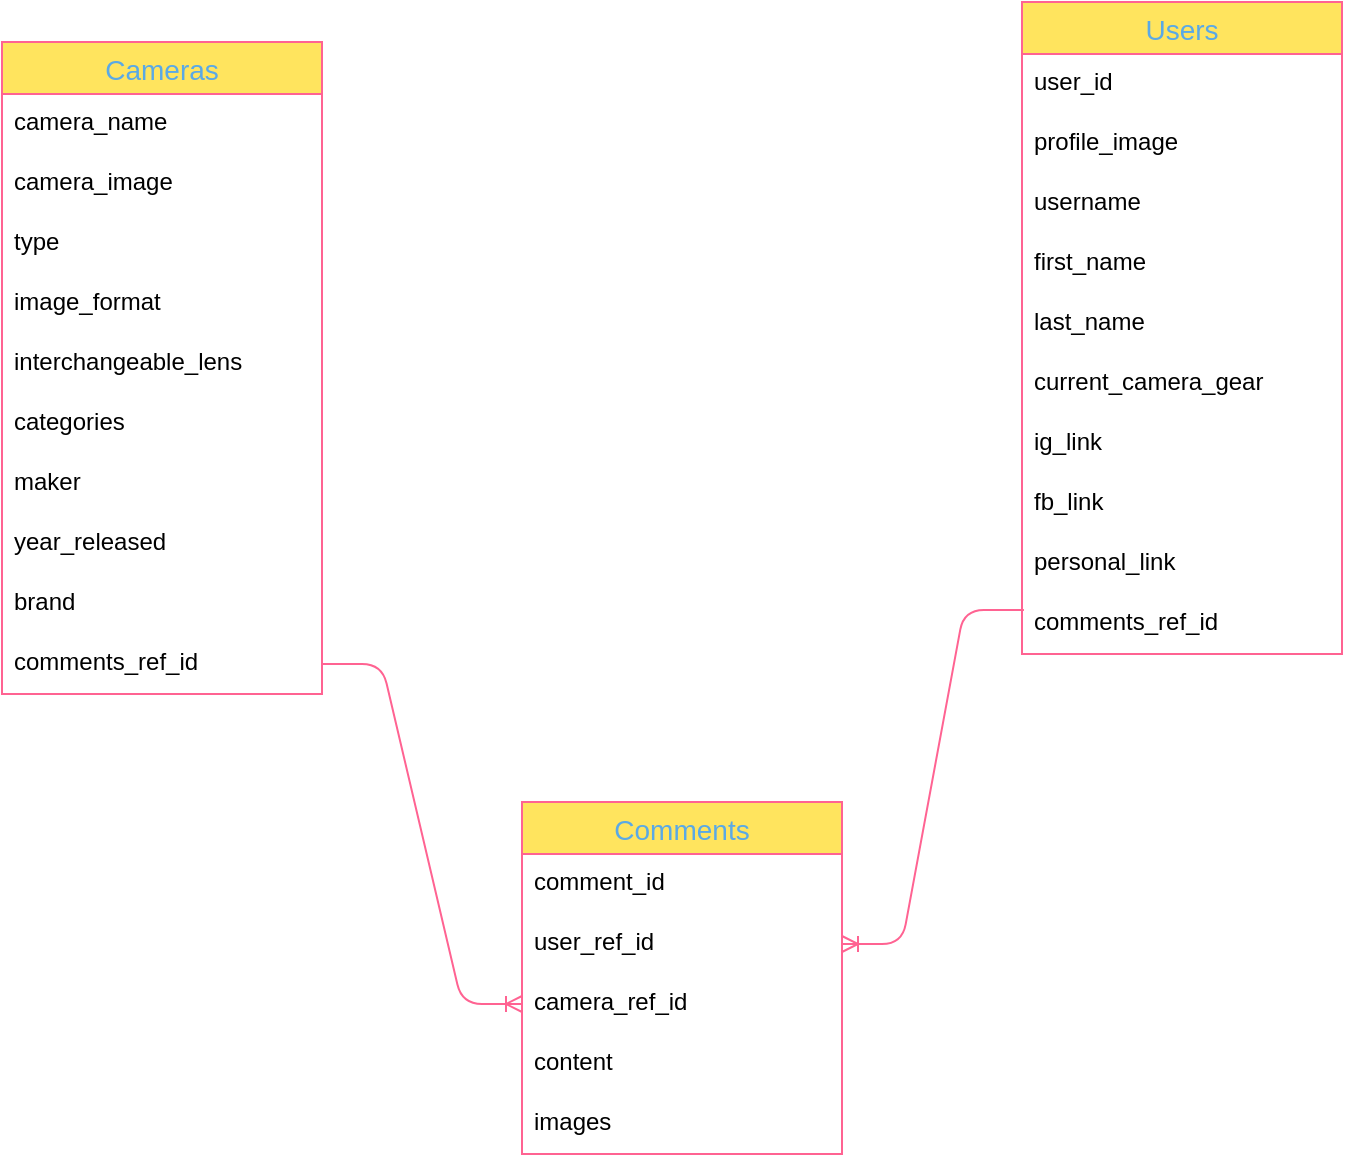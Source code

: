 <mxfile version="15.1.0" type="device"><diagram id="72NEtVxB1My8zaFNVAuz" name="Page-1"><mxGraphModel dx="1225" dy="1049" grid="1" gridSize="10" guides="1" tooltips="1" connect="1" arrows="1" fold="1" page="1" pageScale="1" pageWidth="850" pageHeight="1100" math="0" shadow="0"><root><mxCell id="0"/><mxCell id="1" parent="0"/><mxCell id="L3WGDCVmiGivu_7MkVTu-1" value="Comments" style="swimlane;fontStyle=0;childLayout=stackLayout;horizontal=1;startSize=26;horizontalStack=0;resizeParent=1;resizeParentMax=0;resizeLast=0;collapsible=1;marginBottom=0;align=center;fontSize=14;rounded=0;sketch=0;fontColor=#5AA9E6;strokeColor=#FF6392;fillColor=#FFE45E;" vertex="1" parent="1"><mxGeometry x="360" y="560" width="160" height="176" as="geometry"/></mxCell><mxCell id="L3WGDCVmiGivu_7MkVTu-2" value="comment_id" style="text;strokeColor=none;fillColor=none;spacingLeft=4;spacingRight=4;overflow=hidden;rotatable=0;points=[[0,0.5],[1,0.5]];portConstraint=eastwest;fontSize=12;" vertex="1" parent="L3WGDCVmiGivu_7MkVTu-1"><mxGeometry y="26" width="160" height="30" as="geometry"/></mxCell><mxCell id="L3WGDCVmiGivu_7MkVTu-3" value="user_ref_id" style="text;strokeColor=none;fillColor=none;spacingLeft=4;spacingRight=4;overflow=hidden;rotatable=0;points=[[0,0.5],[1,0.5]];portConstraint=eastwest;fontSize=12;" vertex="1" parent="L3WGDCVmiGivu_7MkVTu-1"><mxGeometry y="56" width="160" height="30" as="geometry"/></mxCell><mxCell id="L3WGDCVmiGivu_7MkVTu-22" value="camera_ref_id" style="text;strokeColor=none;fillColor=none;spacingLeft=4;spacingRight=4;overflow=hidden;rotatable=0;points=[[0,0.5],[1,0.5]];portConstraint=eastwest;fontSize=12;" vertex="1" parent="L3WGDCVmiGivu_7MkVTu-1"><mxGeometry y="86" width="160" height="30" as="geometry"/></mxCell><mxCell id="L3WGDCVmiGivu_7MkVTu-4" value="content" style="text;strokeColor=none;fillColor=none;spacingLeft=4;spacingRight=4;overflow=hidden;rotatable=0;points=[[0,0.5],[1,0.5]];portConstraint=eastwest;fontSize=12;" vertex="1" parent="L3WGDCVmiGivu_7MkVTu-1"><mxGeometry y="116" width="160" height="30" as="geometry"/></mxCell><mxCell id="L3WGDCVmiGivu_7MkVTu-21" value="images" style="text;strokeColor=none;fillColor=none;spacingLeft=4;spacingRight=4;overflow=hidden;rotatable=0;points=[[0,0.5],[1,0.5]];portConstraint=eastwest;fontSize=12;" vertex="1" parent="L3WGDCVmiGivu_7MkVTu-1"><mxGeometry y="146" width="160" height="30" as="geometry"/></mxCell><mxCell id="L3WGDCVmiGivu_7MkVTu-5" value="Cameras" style="swimlane;fontStyle=0;childLayout=stackLayout;horizontal=1;startSize=26;horizontalStack=0;resizeParent=1;resizeParentMax=0;resizeLast=0;collapsible=1;marginBottom=0;align=center;fontSize=14;rounded=0;sketch=0;fontColor=#5AA9E6;strokeColor=#FF6392;fillColor=#FFE45E;" vertex="1" parent="1"><mxGeometry x="100" y="180" width="160" height="326" as="geometry"/></mxCell><mxCell id="L3WGDCVmiGivu_7MkVTu-6" value="camera_name" style="text;strokeColor=none;fillColor=none;spacingLeft=4;spacingRight=4;overflow=hidden;rotatable=0;points=[[0,0.5],[1,0.5]];portConstraint=eastwest;fontSize=12;" vertex="1" parent="L3WGDCVmiGivu_7MkVTu-5"><mxGeometry y="26" width="160" height="30" as="geometry"/></mxCell><mxCell id="L3WGDCVmiGivu_7MkVTu-8" value="camera_image" style="text;strokeColor=none;fillColor=none;spacingLeft=4;spacingRight=4;overflow=hidden;rotatable=0;points=[[0,0.5],[1,0.5]];portConstraint=eastwest;fontSize=12;" vertex="1" parent="L3WGDCVmiGivu_7MkVTu-5"><mxGeometry y="56" width="160" height="30" as="geometry"/></mxCell><mxCell id="L3WGDCVmiGivu_7MkVTu-7" value="type" style="text;strokeColor=none;fillColor=none;spacingLeft=4;spacingRight=4;overflow=hidden;rotatable=0;points=[[0,0.5],[1,0.5]];portConstraint=eastwest;fontSize=12;" vertex="1" parent="L3WGDCVmiGivu_7MkVTu-5"><mxGeometry y="86" width="160" height="30" as="geometry"/></mxCell><mxCell id="L3WGDCVmiGivu_7MkVTu-23" value="image_format" style="text;strokeColor=none;fillColor=none;spacingLeft=4;spacingRight=4;overflow=hidden;rotatable=0;points=[[0,0.5],[1,0.5]];portConstraint=eastwest;fontSize=12;" vertex="1" parent="L3WGDCVmiGivu_7MkVTu-5"><mxGeometry y="116" width="160" height="30" as="geometry"/></mxCell><mxCell id="L3WGDCVmiGivu_7MkVTu-24" value="interchangeable_lens" style="text;strokeColor=none;fillColor=none;spacingLeft=4;spacingRight=4;overflow=hidden;rotatable=0;points=[[0,0.5],[1,0.5]];portConstraint=eastwest;fontSize=12;" vertex="1" parent="L3WGDCVmiGivu_7MkVTu-5"><mxGeometry y="146" width="160" height="30" as="geometry"/></mxCell><mxCell id="L3WGDCVmiGivu_7MkVTu-25" value="categories" style="text;strokeColor=none;fillColor=none;spacingLeft=4;spacingRight=4;overflow=hidden;rotatable=0;points=[[0,0.5],[1,0.5]];portConstraint=eastwest;fontSize=12;" vertex="1" parent="L3WGDCVmiGivu_7MkVTu-5"><mxGeometry y="176" width="160" height="30" as="geometry"/></mxCell><mxCell id="L3WGDCVmiGivu_7MkVTu-26" value="maker" style="text;strokeColor=none;fillColor=none;spacingLeft=4;spacingRight=4;overflow=hidden;rotatable=0;points=[[0,0.5],[1,0.5]];portConstraint=eastwest;fontSize=12;" vertex="1" parent="L3WGDCVmiGivu_7MkVTu-5"><mxGeometry y="206" width="160" height="30" as="geometry"/></mxCell><mxCell id="L3WGDCVmiGivu_7MkVTu-27" value="year_released" style="text;strokeColor=none;fillColor=none;spacingLeft=4;spacingRight=4;overflow=hidden;rotatable=0;points=[[0,0.5],[1,0.5]];portConstraint=eastwest;fontSize=12;" vertex="1" parent="L3WGDCVmiGivu_7MkVTu-5"><mxGeometry y="236" width="160" height="30" as="geometry"/></mxCell><mxCell id="L3WGDCVmiGivu_7MkVTu-28" value="brand" style="text;strokeColor=none;fillColor=none;spacingLeft=4;spacingRight=4;overflow=hidden;rotatable=0;points=[[0,0.5],[1,0.5]];portConstraint=eastwest;fontSize=12;" vertex="1" parent="L3WGDCVmiGivu_7MkVTu-5"><mxGeometry y="266" width="160" height="30" as="geometry"/></mxCell><mxCell id="L3WGDCVmiGivu_7MkVTu-29" value="comments_ref_id" style="text;strokeColor=none;fillColor=none;spacingLeft=4;spacingRight=4;overflow=hidden;rotatable=0;points=[[0,0.5],[1,0.5]];portConstraint=eastwest;fontSize=12;" vertex="1" parent="L3WGDCVmiGivu_7MkVTu-5"><mxGeometry y="296" width="160" height="30" as="geometry"/></mxCell><mxCell id="L3WGDCVmiGivu_7MkVTu-9" value="Users" style="swimlane;fontStyle=0;childLayout=stackLayout;horizontal=1;startSize=26;horizontalStack=0;resizeParent=1;resizeParentMax=0;resizeLast=0;collapsible=1;marginBottom=0;align=center;fontSize=14;rounded=0;sketch=0;fontColor=#5AA9E6;strokeColor=#FF6392;fillColor=#FFE45E;" vertex="1" parent="1"><mxGeometry x="610" y="160" width="160" height="326" as="geometry"/></mxCell><mxCell id="L3WGDCVmiGivu_7MkVTu-10" value="user_id" style="text;strokeColor=none;fillColor=none;spacingLeft=4;spacingRight=4;overflow=hidden;rotatable=0;points=[[0,0.5],[1,0.5]];portConstraint=eastwest;fontSize=12;" vertex="1" parent="L3WGDCVmiGivu_7MkVTu-9"><mxGeometry y="26" width="160" height="30" as="geometry"/></mxCell><mxCell id="L3WGDCVmiGivu_7MkVTu-11" value="profile_image" style="text;strokeColor=none;fillColor=none;spacingLeft=4;spacingRight=4;overflow=hidden;rotatable=0;points=[[0,0.5],[1,0.5]];portConstraint=eastwest;fontSize=12;" vertex="1" parent="L3WGDCVmiGivu_7MkVTu-9"><mxGeometry y="56" width="160" height="30" as="geometry"/></mxCell><mxCell id="L3WGDCVmiGivu_7MkVTu-12" value="username" style="text;strokeColor=none;fillColor=none;spacingLeft=4;spacingRight=4;overflow=hidden;rotatable=0;points=[[0,0.5],[1,0.5]];portConstraint=eastwest;fontSize=12;" vertex="1" parent="L3WGDCVmiGivu_7MkVTu-9"><mxGeometry y="86" width="160" height="30" as="geometry"/></mxCell><mxCell id="L3WGDCVmiGivu_7MkVTu-13" value="first_name" style="text;strokeColor=none;fillColor=none;spacingLeft=4;spacingRight=4;overflow=hidden;rotatable=0;points=[[0,0.5],[1,0.5]];portConstraint=eastwest;fontSize=12;" vertex="1" parent="L3WGDCVmiGivu_7MkVTu-9"><mxGeometry y="116" width="160" height="30" as="geometry"/></mxCell><mxCell id="L3WGDCVmiGivu_7MkVTu-14" value="last_name" style="text;strokeColor=none;fillColor=none;spacingLeft=4;spacingRight=4;overflow=hidden;rotatable=0;points=[[0,0.5],[1,0.5]];portConstraint=eastwest;fontSize=12;" vertex="1" parent="L3WGDCVmiGivu_7MkVTu-9"><mxGeometry y="146" width="160" height="30" as="geometry"/></mxCell><mxCell id="L3WGDCVmiGivu_7MkVTu-15" value="current_camera_gear" style="text;strokeColor=none;fillColor=none;spacingLeft=4;spacingRight=4;overflow=hidden;rotatable=0;points=[[0,0.5],[1,0.5]];portConstraint=eastwest;fontSize=12;" vertex="1" parent="L3WGDCVmiGivu_7MkVTu-9"><mxGeometry y="176" width="160" height="30" as="geometry"/></mxCell><mxCell id="L3WGDCVmiGivu_7MkVTu-16" value="ig_link" style="text;strokeColor=none;fillColor=none;spacingLeft=4;spacingRight=4;overflow=hidden;rotatable=0;points=[[0,0.5],[1,0.5]];portConstraint=eastwest;fontSize=12;" vertex="1" parent="L3WGDCVmiGivu_7MkVTu-9"><mxGeometry y="206" width="160" height="30" as="geometry"/></mxCell><mxCell id="L3WGDCVmiGivu_7MkVTu-17" value="fb_link" style="text;strokeColor=none;fillColor=none;spacingLeft=4;spacingRight=4;overflow=hidden;rotatable=0;points=[[0,0.5],[1,0.5]];portConstraint=eastwest;fontSize=12;" vertex="1" parent="L3WGDCVmiGivu_7MkVTu-9"><mxGeometry y="236" width="160" height="30" as="geometry"/></mxCell><mxCell id="L3WGDCVmiGivu_7MkVTu-18" value="personal_link" style="text;strokeColor=none;fillColor=none;spacingLeft=4;spacingRight=4;overflow=hidden;rotatable=0;points=[[0,0.5],[1,0.5]];portConstraint=eastwest;fontSize=12;" vertex="1" parent="L3WGDCVmiGivu_7MkVTu-9"><mxGeometry y="266" width="160" height="30" as="geometry"/></mxCell><mxCell id="L3WGDCVmiGivu_7MkVTu-20" value="comments_ref_id" style="text;strokeColor=none;fillColor=none;spacingLeft=4;spacingRight=4;overflow=hidden;rotatable=0;points=[[0,0.5],[1,0.5]];portConstraint=eastwest;fontSize=12;" vertex="1" parent="L3WGDCVmiGivu_7MkVTu-9"><mxGeometry y="296" width="160" height="30" as="geometry"/></mxCell><mxCell id="L3WGDCVmiGivu_7MkVTu-30" value="" style="edgeStyle=entityRelationEdgeStyle;fontSize=12;html=1;endArrow=ERoneToMany;fontColor=#5AA9E6;strokeColor=#FF6392;fillColor=#FFE45E;exitX=0.006;exitY=0.267;exitDx=0;exitDy=0;exitPerimeter=0;" edge="1" parent="1" source="L3WGDCVmiGivu_7MkVTu-20" target="L3WGDCVmiGivu_7MkVTu-3"><mxGeometry width="100" height="100" relative="1" as="geometry"><mxPoint x="370" y="480" as="sourcePoint"/><mxPoint x="470" y="380" as="targetPoint"/></mxGeometry></mxCell><mxCell id="L3WGDCVmiGivu_7MkVTu-31" value="" style="edgeStyle=entityRelationEdgeStyle;fontSize=12;html=1;endArrow=ERoneToMany;fontColor=#5AA9E6;strokeColor=#FF6392;fillColor=#FFE45E;" edge="1" parent="1" source="L3WGDCVmiGivu_7MkVTu-29" target="L3WGDCVmiGivu_7MkVTu-22"><mxGeometry width="100" height="100" relative="1" as="geometry"><mxPoint x="290" y="480" as="sourcePoint"/><mxPoint x="390" y="380" as="targetPoint"/></mxGeometry></mxCell></root></mxGraphModel></diagram></mxfile>